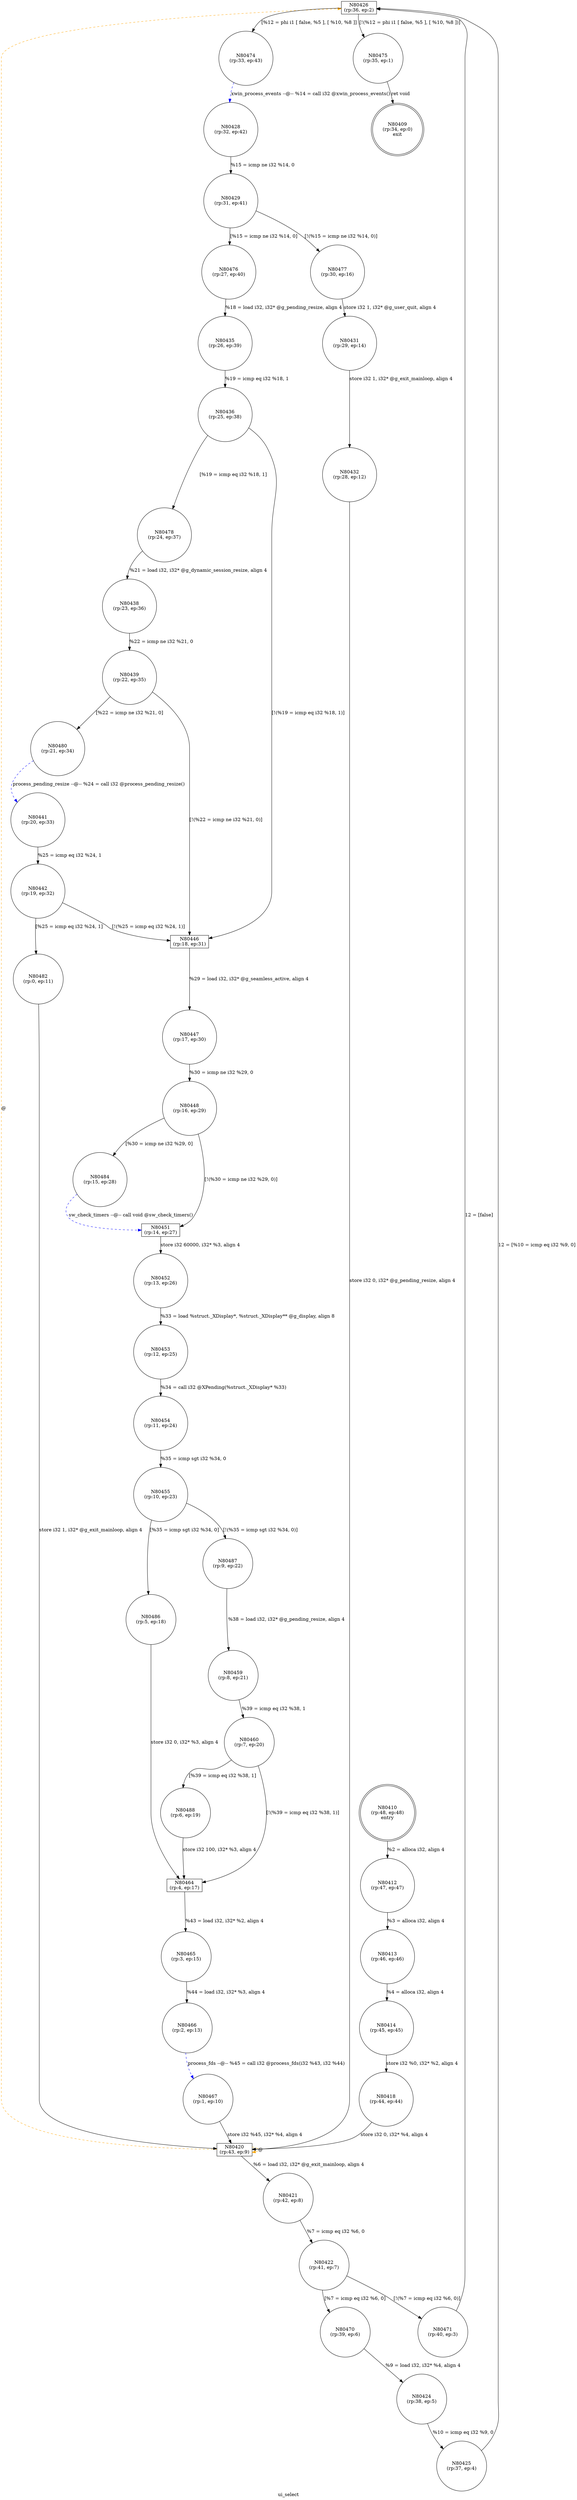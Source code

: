 digraph ui_select {
label="ui_select"
80409 [label="N80409\n(rp:34, ep:0)\nexit", shape="doublecircle"]
80410 [label="N80410\n(rp:48, ep:48)\nentry", shape="doublecircle"]
80410 -> 80412 [label="%2 = alloca i32, align 4"]
80412 [label="N80412\n(rp:47, ep:47)", shape="circle"]
80412 -> 80413 [label="%3 = alloca i32, align 4"]
80413 [label="N80413\n(rp:46, ep:46)", shape="circle"]
80413 -> 80414 [label="%4 = alloca i32, align 4"]
80414 [label="N80414\n(rp:45, ep:45)", shape="circle"]
80414 -> 80418 [label="store i32 %0, i32* %2, align 4"]
80418 [label="N80418\n(rp:44, ep:44)", shape="circle"]
80418 -> 80420 [label="store i32 0, i32* %4, align 4"]
80420 [label="N80420\n(rp:43, ep:9)", shape="box"]
80420 -> 80421 [label="%6 = load i32, i32* @g_exit_mainloop, align 4"]
80420 -> 80420 [label="@", style="dashed", color="orange"]
80420 -> 80426 [label="@", style="dashed", color="orange"]
80421 [label="N80421\n(rp:42, ep:8)", shape="circle"]
80421 -> 80422 [label="%7 = icmp eq i32 %6, 0"]
80422 [label="N80422\n(rp:41, ep:7)", shape="circle"]
80422 -> 80470 [label="[%7 = icmp eq i32 %6, 0]"]
80422 -> 80471 [label="[!(%7 = icmp eq i32 %6, 0)]"]
80424 [label="N80424\n(rp:38, ep:5)", shape="circle"]
80424 -> 80425 [label="%10 = icmp eq i32 %9, 0"]
80425 [label="N80425\n(rp:37, ep:4)", shape="circle"]
80425 -> 80426 [label="12 = [%10 = icmp eq i32 %9, 0]"]
80426 [label="N80426\n(rp:36, ep:2)", shape="box"]
80426 -> 80474 [label="[%12 = phi i1 [ false, %5 ], [ %10, %8 ]]"]
80426 -> 80475 [label="[!(%12 = phi i1 [ false, %5 ], [ %10, %8 ])]"]
80428 [label="N80428\n(rp:32, ep:42)", shape="circle"]
80428 -> 80429 [label="%15 = icmp ne i32 %14, 0"]
80429 [label="N80429\n(rp:31, ep:41)", shape="circle"]
80429 -> 80476 [label="[%15 = icmp ne i32 %14, 0]"]
80429 -> 80477 [label="[!(%15 = icmp ne i32 %14, 0)]"]
80431 [label="N80431\n(rp:29, ep:14)", shape="circle"]
80431 -> 80432 [label="store i32 1, i32* @g_exit_mainloop, align 4"]
80432 [label="N80432\n(rp:28, ep:12)", shape="circle"]
80432 -> 80420 [label="store i32 0, i32* @g_pending_resize, align 4"]
80435 [label="N80435\n(rp:26, ep:39)", shape="circle"]
80435 -> 80436 [label="%19 = icmp eq i32 %18, 1"]
80436 [label="N80436\n(rp:25, ep:38)", shape="circle"]
80436 -> 80478 [label="[%19 = icmp eq i32 %18, 1]"]
80436 -> 80446 [label="[!(%19 = icmp eq i32 %18, 1)]"]
80438 [label="N80438\n(rp:23, ep:36)", shape="circle"]
80438 -> 80439 [label="%22 = icmp ne i32 %21, 0"]
80439 [label="N80439\n(rp:22, ep:35)", shape="circle"]
80439 -> 80480 [label="[%22 = icmp ne i32 %21, 0]"]
80439 -> 80446 [label="[!(%22 = icmp ne i32 %21, 0)]"]
80441 [label="N80441\n(rp:20, ep:33)", shape="circle"]
80441 -> 80442 [label="%25 = icmp eq i32 %24, 1"]
80442 [label="N80442\n(rp:19, ep:32)", shape="circle"]
80442 -> 80482 [label="[%25 = icmp eq i32 %24, 1]"]
80442 -> 80446 [label="[!(%25 = icmp eq i32 %24, 1)]"]
80446 [label="N80446\n(rp:18, ep:31)", shape="box"]
80446 -> 80447 [label="%29 = load i32, i32* @g_seamless_active, align 4"]
80447 [label="N80447\n(rp:17, ep:30)", shape="circle"]
80447 -> 80448 [label="%30 = icmp ne i32 %29, 0"]
80448 [label="N80448\n(rp:16, ep:29)", shape="circle"]
80448 -> 80484 [label="[%30 = icmp ne i32 %29, 0]"]
80448 -> 80451 [label="[!(%30 = icmp ne i32 %29, 0)]"]
80451 [label="N80451\n(rp:14, ep:27)", shape="box"]
80451 -> 80452 [label="store i32 60000, i32* %3, align 4"]
80452 [label="N80452\n(rp:13, ep:26)", shape="circle"]
80452 -> 80453 [label="%33 = load %struct._XDisplay*, %struct._XDisplay** @g_display, align 8"]
80453 [label="N80453\n(rp:12, ep:25)", shape="circle"]
80453 -> 80454 [label="%34 = call i32 @XPending(%struct._XDisplay* %33)"]
80454 [label="N80454\n(rp:11, ep:24)", shape="circle"]
80454 -> 80455 [label="%35 = icmp sgt i32 %34, 0"]
80455 [label="N80455\n(rp:10, ep:23)", shape="circle"]
80455 -> 80486 [label="[%35 = icmp sgt i32 %34, 0]"]
80455 -> 80487 [label="[!(%35 = icmp sgt i32 %34, 0)]"]
80459 [label="N80459\n(rp:8, ep:21)", shape="circle"]
80459 -> 80460 [label="%39 = icmp eq i32 %38, 1"]
80460 [label="N80460\n(rp:7, ep:20)", shape="circle"]
80460 -> 80488 [label="[%39 = icmp eq i32 %38, 1]"]
80460 -> 80464 [label="[!(%39 = icmp eq i32 %38, 1)]"]
80464 [label="N80464\n(rp:4, ep:17)", shape="box"]
80464 -> 80465 [label="%43 = load i32, i32* %2, align 4"]
80465 [label="N80465\n(rp:3, ep:15)", shape="circle"]
80465 -> 80466 [label="%44 = load i32, i32* %3, align 4"]
80466 [label="N80466\n(rp:2, ep:13)", shape="circle"]
80466 -> 80467 [label="process_fds --@-- %45 = call i32 @process_fds(i32 %43, i32 %44)", style="dashed", color="blue"]
80467 [label="N80467\n(rp:1, ep:10)", shape="circle"]
80467 -> 80420 [label="store i32 %45, i32* %4, align 4"]
80470 [label="N80470\n(rp:39, ep:6)", shape="circle"]
80470 -> 80424 [label="%9 = load i32, i32* %4, align 4"]
80471 [label="N80471\n(rp:40, ep:3)", shape="circle"]
80471 -> 80426 [label="12 = [false]"]
80474 [label="N80474\n(rp:33, ep:43)", shape="circle"]
80474 -> 80428 [label="xwin_process_events --@-- %14 = call i32 @xwin_process_events()", style="dashed", color="blue"]
80475 [label="N80475\n(rp:35, ep:1)", shape="circle"]
80475 -> 80409 [label="ret void"]
80476 [label="N80476\n(rp:27, ep:40)", shape="circle"]
80476 -> 80435 [label="%18 = load i32, i32* @g_pending_resize, align 4"]
80477 [label="N80477\n(rp:30, ep:16)", shape="circle"]
80477 -> 80431 [label="store i32 1, i32* @g_user_quit, align 4"]
80478 [label="N80478\n(rp:24, ep:37)", shape="circle"]
80478 -> 80438 [label="%21 = load i32, i32* @g_dynamic_session_resize, align 4"]
80480 [label="N80480\n(rp:21, ep:34)", shape="circle"]
80480 -> 80441 [label="process_pending_resize --@-- %24 = call i32 @process_pending_resize()", style="dashed", color="blue"]
80482 [label="N80482\n(rp:0, ep:11)", shape="circle"]
80482 -> 80420 [label="store i32 1, i32* @g_exit_mainloop, align 4"]
80484 [label="N80484\n(rp:15, ep:28)", shape="circle"]
80484 -> 80451 [label="sw_check_timers --@-- call void @sw_check_timers()", style="dashed", color="blue"]
80486 [label="N80486\n(rp:5, ep:18)", shape="circle"]
80486 -> 80464 [label="store i32 0, i32* %3, align 4"]
80487 [label="N80487\n(rp:9, ep:22)", shape="circle"]
80487 -> 80459 [label="%38 = load i32, i32* @g_pending_resize, align 4"]
80488 [label="N80488\n(rp:6, ep:19)", shape="circle"]
80488 -> 80464 [label="store i32 100, i32* %3, align 4"]
}
